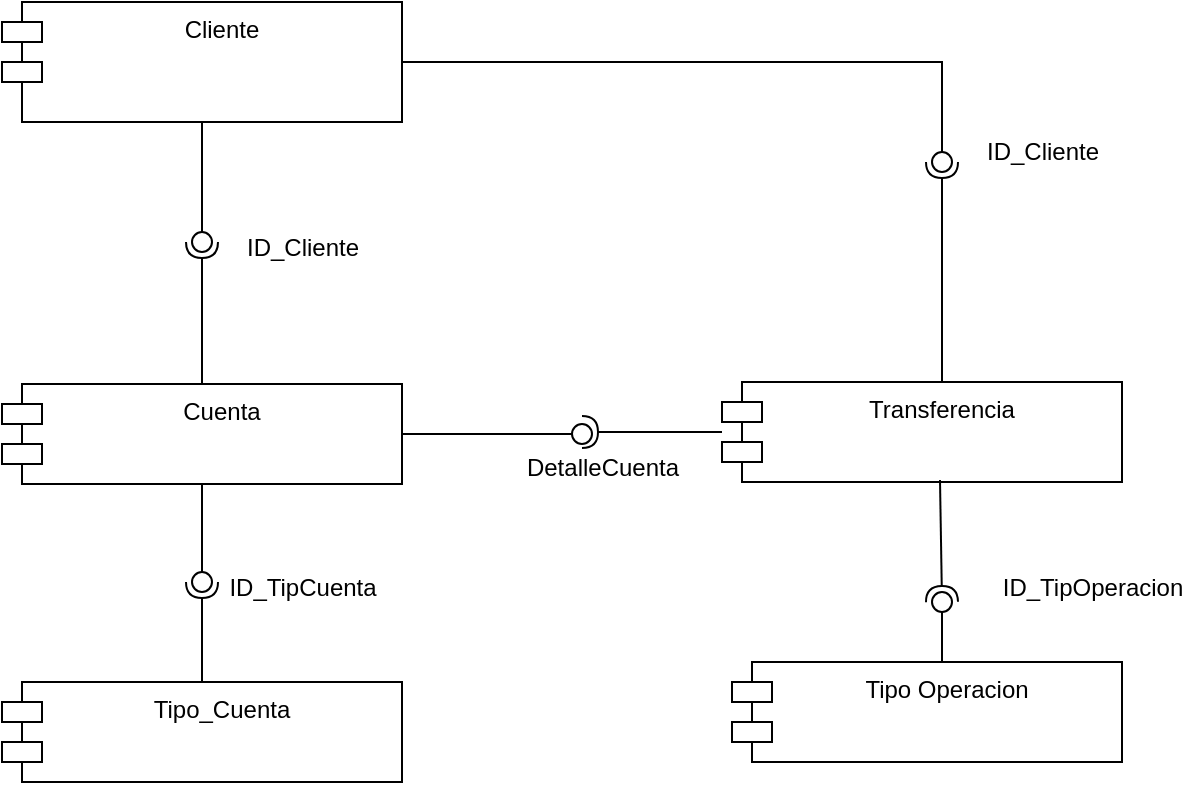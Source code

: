 <mxfile version="24.7.17">
  <diagram name="Página-1" id="ZR-Pnj_9PkBlNyIX-v1J">
    <mxGraphModel dx="1050" dy="566" grid="1" gridSize="10" guides="1" tooltips="1" connect="1" arrows="1" fold="1" page="1" pageScale="1" pageWidth="827" pageHeight="1169" math="0" shadow="0">
      <root>
        <mxCell id="0" />
        <mxCell id="1" parent="0" />
        <mxCell id="njHnLJHag_6Qxyi4o8qP-1" value="Cliente" style="shape=module;align=left;spacingLeft=20;align=center;verticalAlign=top;whiteSpace=wrap;html=1;" vertex="1" parent="1">
          <mxGeometry x="40" y="120" width="200" height="60" as="geometry" />
        </mxCell>
        <mxCell id="njHnLJHag_6Qxyi4o8qP-2" value="Cuenta" style="shape=module;align=left;spacingLeft=20;align=center;verticalAlign=top;whiteSpace=wrap;html=1;" vertex="1" parent="1">
          <mxGeometry x="40" y="311" width="200" height="50" as="geometry" />
        </mxCell>
        <mxCell id="njHnLJHag_6Qxyi4o8qP-5" value="" style="ellipse;whiteSpace=wrap;html=1;align=center;aspect=fixed;fillColor=none;strokeColor=none;resizable=0;perimeter=centerPerimeter;rotatable=0;allowArrows=0;points=[];outlineConnect=1;" vertex="1" parent="1">
          <mxGeometry x="405" y="290" width="10" height="10" as="geometry" />
        </mxCell>
        <mxCell id="njHnLJHag_6Qxyi4o8qP-6" value="" style="rounded=0;orthogonalLoop=1;jettySize=auto;html=1;endArrow=halfCircle;endFill=0;endSize=6;strokeWidth=1;sketch=0;fontSize=12;curved=1;exitX=0.5;exitY=0;exitDx=0;exitDy=0;" edge="1" parent="1" source="njHnLJHag_6Qxyi4o8qP-2">
          <mxGeometry relative="1" as="geometry">
            <mxPoint x="425" y="295" as="sourcePoint" />
            <mxPoint x="140" y="240" as="targetPoint" />
          </mxGeometry>
        </mxCell>
        <mxCell id="njHnLJHag_6Qxyi4o8qP-7" value="" style="ellipse;whiteSpace=wrap;html=1;align=center;aspect=fixed;fillColor=none;strokeColor=none;resizable=0;perimeter=centerPerimeter;rotatable=0;allowArrows=0;points=[];outlineConnect=1;" vertex="1" parent="1">
          <mxGeometry x="400" y="290" width="10" height="10" as="geometry" />
        </mxCell>
        <mxCell id="njHnLJHag_6Qxyi4o8qP-9" value="" style="rounded=0;orthogonalLoop=1;jettySize=auto;html=1;endArrow=oval;endFill=0;sketch=0;sourcePerimeterSpacing=0;targetPerimeterSpacing=0;endSize=10;exitX=0.5;exitY=1;exitDx=0;exitDy=0;" edge="1" parent="1" source="njHnLJHag_6Qxyi4o8qP-1">
          <mxGeometry relative="1" as="geometry">
            <mxPoint x="390" y="295" as="sourcePoint" />
            <mxPoint x="140" y="240" as="targetPoint" />
          </mxGeometry>
        </mxCell>
        <mxCell id="njHnLJHag_6Qxyi4o8qP-11" value="ID_Cliente" style="text;html=1;align=center;verticalAlign=middle;resizable=0;points=[];autosize=1;strokeColor=none;fillColor=none;" vertex="1" parent="1">
          <mxGeometry x="150" y="228" width="80" height="30" as="geometry" />
        </mxCell>
        <mxCell id="njHnLJHag_6Qxyi4o8qP-12" value="Tipo_Cuenta" style="shape=module;align=left;spacingLeft=20;align=center;verticalAlign=top;whiteSpace=wrap;html=1;" vertex="1" parent="1">
          <mxGeometry x="40" y="460" width="200" height="50" as="geometry" />
        </mxCell>
        <mxCell id="njHnLJHag_6Qxyi4o8qP-13" value="" style="rounded=0;orthogonalLoop=1;jettySize=auto;html=1;endArrow=oval;endFill=0;sketch=0;sourcePerimeterSpacing=0;targetPerimeterSpacing=0;endSize=10;exitX=0.5;exitY=1;exitDx=0;exitDy=0;" edge="1" parent="1" source="njHnLJHag_6Qxyi4o8qP-2">
          <mxGeometry relative="1" as="geometry">
            <mxPoint x="150" y="180" as="sourcePoint" />
            <mxPoint x="140" y="410" as="targetPoint" />
          </mxGeometry>
        </mxCell>
        <mxCell id="njHnLJHag_6Qxyi4o8qP-15" value="" style="rounded=0;orthogonalLoop=1;jettySize=auto;html=1;endArrow=halfCircle;endFill=0;endSize=6;strokeWidth=1;sketch=0;fontSize=12;curved=1;exitX=0.5;exitY=0;exitDx=0;exitDy=0;" edge="1" parent="1" source="njHnLJHag_6Qxyi4o8qP-12">
          <mxGeometry relative="1" as="geometry">
            <mxPoint x="150" y="321" as="sourcePoint" />
            <mxPoint x="140" y="410" as="targetPoint" />
          </mxGeometry>
        </mxCell>
        <mxCell id="njHnLJHag_6Qxyi4o8qP-16" value="ID_TipCuenta" style="text;html=1;align=center;verticalAlign=middle;resizable=0;points=[];autosize=1;strokeColor=none;fillColor=none;" vertex="1" parent="1">
          <mxGeometry x="145" y="398" width="90" height="30" as="geometry" />
        </mxCell>
        <mxCell id="njHnLJHag_6Qxyi4o8qP-17" value="Transferencia" style="shape=module;align=left;spacingLeft=20;align=center;verticalAlign=top;whiteSpace=wrap;html=1;" vertex="1" parent="1">
          <mxGeometry x="400" y="310" width="200" height="50" as="geometry" />
        </mxCell>
        <mxCell id="njHnLJHag_6Qxyi4o8qP-20" value="" style="rounded=0;orthogonalLoop=1;jettySize=auto;html=1;endArrow=oval;endFill=0;sketch=0;sourcePerimeterSpacing=0;targetPerimeterSpacing=0;endSize=10;exitX=1;exitY=0.5;exitDx=0;exitDy=0;" edge="1" parent="1" source="njHnLJHag_6Qxyi4o8qP-1">
          <mxGeometry relative="1" as="geometry">
            <mxPoint x="150" y="180" as="sourcePoint" />
            <mxPoint x="510" y="200" as="targetPoint" />
            <Array as="points">
              <mxPoint x="510" y="150" />
            </Array>
          </mxGeometry>
        </mxCell>
        <mxCell id="njHnLJHag_6Qxyi4o8qP-21" value="" style="rounded=0;orthogonalLoop=1;jettySize=auto;html=1;endArrow=halfCircle;endFill=0;endSize=6;strokeWidth=1;sketch=0;fontSize=12;curved=1;exitX=0.55;exitY=0;exitDx=0;exitDy=0;exitPerimeter=0;" edge="1" parent="1" source="njHnLJHag_6Qxyi4o8qP-17">
          <mxGeometry relative="1" as="geometry">
            <mxPoint x="510" y="271" as="sourcePoint" />
            <mxPoint x="510" y="200" as="targetPoint" />
          </mxGeometry>
        </mxCell>
        <mxCell id="njHnLJHag_6Qxyi4o8qP-22" value="ID_Cliente" style="text;html=1;align=center;verticalAlign=middle;resizable=0;points=[];autosize=1;strokeColor=none;fillColor=none;" vertex="1" parent="1">
          <mxGeometry x="520" y="180" width="80" height="30" as="geometry" />
        </mxCell>
        <mxCell id="njHnLJHag_6Qxyi4o8qP-24" value="" style="rounded=0;orthogonalLoop=1;jettySize=auto;html=1;endArrow=oval;endFill=0;sketch=0;sourcePerimeterSpacing=0;targetPerimeterSpacing=0;endSize=10;exitX=1;exitY=0.5;exitDx=0;exitDy=0;" edge="1" parent="1" source="njHnLJHag_6Qxyi4o8qP-2">
          <mxGeometry relative="1" as="geometry">
            <mxPoint x="150" y="190" as="sourcePoint" />
            <mxPoint x="330" y="336" as="targetPoint" />
          </mxGeometry>
        </mxCell>
        <mxCell id="njHnLJHag_6Qxyi4o8qP-25" value="" style="rounded=0;orthogonalLoop=1;jettySize=auto;html=1;endArrow=oval;endFill=0;sketch=0;sourcePerimeterSpacing=0;targetPerimeterSpacing=0;endSize=10;" edge="1" parent="1">
          <mxGeometry relative="1" as="geometry">
            <mxPoint x="510" y="450" as="sourcePoint" />
            <mxPoint x="510" y="420" as="targetPoint" />
            <Array as="points" />
          </mxGeometry>
        </mxCell>
        <mxCell id="njHnLJHag_6Qxyi4o8qP-26" value="" style="rounded=0;orthogonalLoop=1;jettySize=auto;html=1;endArrow=halfCircle;endFill=0;endSize=6;strokeWidth=1;sketch=0;fontSize=12;curved=1;" edge="1" parent="1" source="njHnLJHag_6Qxyi4o8qP-17">
          <mxGeometry relative="1" as="geometry">
            <mxPoint x="360" y="410" as="sourcePoint" />
            <mxPoint x="330" y="335" as="targetPoint" />
          </mxGeometry>
        </mxCell>
        <mxCell id="njHnLJHag_6Qxyi4o8qP-27" value="" style="rounded=0;orthogonalLoop=1;jettySize=auto;html=1;endArrow=halfCircle;endFill=0;endSize=6;strokeWidth=1;sketch=0;fontSize=12;curved=1;exitX=0.545;exitY=0.98;exitDx=0;exitDy=0;exitPerimeter=0;" edge="1" parent="1" source="njHnLJHag_6Qxyi4o8qP-17">
          <mxGeometry relative="1" as="geometry">
            <mxPoint x="160" y="331" as="sourcePoint" />
            <mxPoint x="510" y="420" as="targetPoint" />
          </mxGeometry>
        </mxCell>
        <mxCell id="njHnLJHag_6Qxyi4o8qP-28" value="DetalleCuenta" style="text;html=1;align=center;verticalAlign=middle;resizable=0;points=[];autosize=1;strokeColor=none;fillColor=none;" vertex="1" parent="1">
          <mxGeometry x="290" y="338" width="100" height="30" as="geometry" />
        </mxCell>
        <mxCell id="njHnLJHag_6Qxyi4o8qP-29" value="Tipo Operacion" style="shape=module;align=left;spacingLeft=20;align=center;verticalAlign=top;whiteSpace=wrap;html=1;" vertex="1" parent="1">
          <mxGeometry x="405" y="450" width="195" height="50" as="geometry" />
        </mxCell>
        <mxCell id="njHnLJHag_6Qxyi4o8qP-30" value="ID_TipOperacion" style="text;html=1;align=center;verticalAlign=middle;resizable=0;points=[];autosize=1;strokeColor=none;fillColor=none;" vertex="1" parent="1">
          <mxGeometry x="530" y="398" width="110" height="30" as="geometry" />
        </mxCell>
      </root>
    </mxGraphModel>
  </diagram>
</mxfile>
